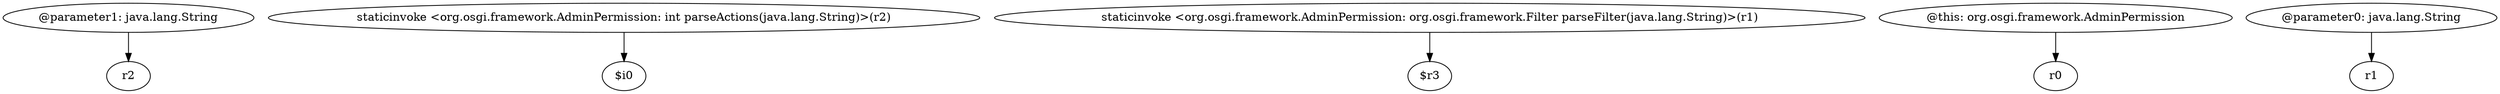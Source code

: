 digraph g {
0[label="@parameter1: java.lang.String"]
1[label="r2"]
0->1[label=""]
2[label="staticinvoke <org.osgi.framework.AdminPermission: int parseActions(java.lang.String)>(r2)"]
3[label="$i0"]
2->3[label=""]
4[label="staticinvoke <org.osgi.framework.AdminPermission: org.osgi.framework.Filter parseFilter(java.lang.String)>(r1)"]
5[label="$r3"]
4->5[label=""]
6[label="@this: org.osgi.framework.AdminPermission"]
7[label="r0"]
6->7[label=""]
8[label="@parameter0: java.lang.String"]
9[label="r1"]
8->9[label=""]
}